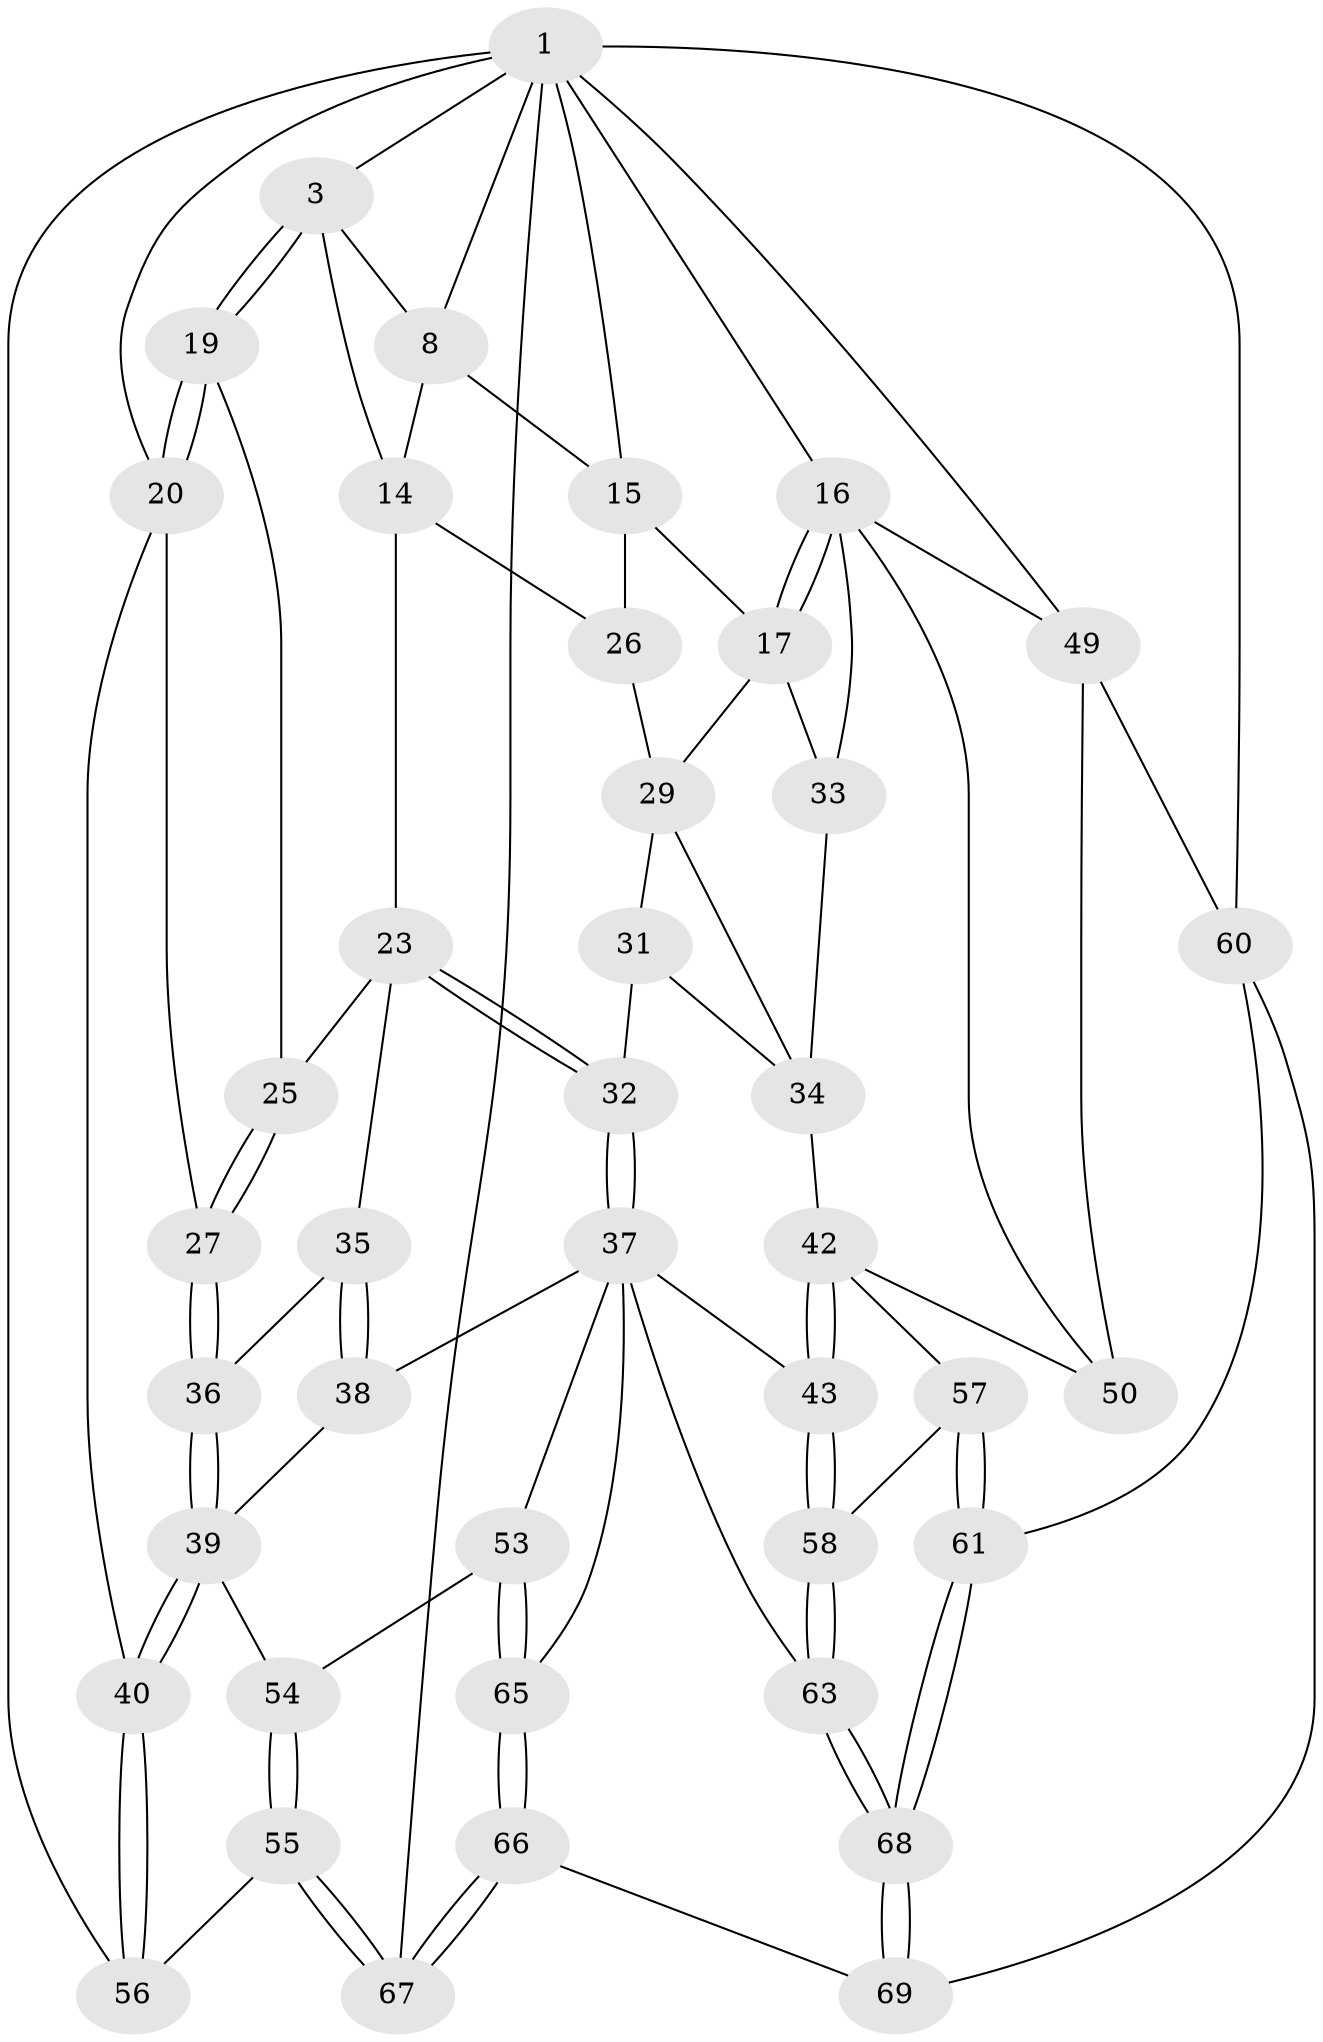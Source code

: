 // original degree distribution, {3: 0.02857142857142857, 4: 0.2, 5: 0.6, 6: 0.17142857142857143}
// Generated by graph-tools (version 1.1) at 2025/21/03/04/25 18:21:24]
// undirected, 42 vertices, 98 edges
graph export_dot {
graph [start="1"]
  node [color=gray90,style=filled];
  1 [pos="+0.4769256178133993+0",super="+2+6"];
  3 [pos="+0.25274095703436444+0.06504353795196349",super="+4"];
  8 [pos="+0.5458502200529164+0.06656841117839007",super="+13"];
  14 [pos="+0.4134187529975728+0.17274314600940868",super="+22"];
  15 [pos="+0.6679128608734427+0.1512965194807699",super="+18"];
  16 [pos="+1+0.28596018082026853",super="+46"];
  17 [pos="+0.9347803006584354+0.3439217648453861",super="+28"];
  19 [pos="+0.15075288559324693+0.2059707872231939"];
  20 [pos="+0.07709810662432456+0.2377838243831558",super="+21"];
  23 [pos="+0.4162304035577124+0.3063409101834621",super="+24"];
  25 [pos="+0.2580419295899782+0.2491729069010898"];
  26 [pos="+0.6309548920601532+0.256256506500674"];
  27 [pos="+0.1998480692636006+0.42057683359471415"];
  29 [pos="+0.6388129572876969+0.33404924084490706",super="+30"];
  31 [pos="+0.5554290973980555+0.45147935801991734"];
  32 [pos="+0.4899028968078518+0.4405461772551761"];
  33 [pos="+0.7786613030975564+0.5062369543077793"];
  34 [pos="+0.7626389922926249+0.5126765816111898",super="+41"];
  35 [pos="+0.26814832491455454+0.4355940143659427"];
  36 [pos="+0.20061827917235547+0.42176041229086486"];
  37 [pos="+0.4506249050354221+0.5648389016637185",super="+44"];
  38 [pos="+0.2917401404769178+0.5216340464522382"];
  39 [pos="+0.005175168634942299+0.588582645298398",super="+45"];
  40 [pos="+0+0.6039394373069857"];
  42 [pos="+0.625161389867723+0.6687381294039648",super="+51"];
  43 [pos="+0.5873015259399249+0.6917904647396427"];
  49 [pos="+1+0.8086315951844182",super="+59"];
  50 [pos="+0.8518352862675883+0.7331369098987233"];
  53 [pos="+0.3400600193442169+0.7874491031714227"];
  54 [pos="+0.3037281227552477+0.7773059938832974"];
  55 [pos="+0.1629876234351302+0.8620536855511377"];
  56 [pos="+0+0.6708195981813099"];
  57 [pos="+0.7301119891563693+0.8844913290427999"];
  58 [pos="+0.6518400376939305+0.8814596985674396"];
  60 [pos="+0.8217997307664505+0.9214127718084095",super="+70"];
  61 [pos="+0.8190190363739365+0.9206158352960331"];
  63 [pos="+0.6492762614133852+0.8845737537311039"];
  65 [pos="+0.4065267149386583+1"];
  66 [pos="+0.4061748288673819+1"];
  67 [pos="+0.005749969977063026+1"];
  68 [pos="+0.6498637523149535+1"];
  69 [pos="+0.6089268593472278+1"];
  1 -- 3;
  1 -- 67;
  1 -- 8;
  1 -- 15;
  1 -- 16;
  1 -- 49;
  1 -- 20;
  1 -- 56;
  1 -- 60;
  3 -- 19;
  3 -- 19;
  3 -- 8;
  3 -- 14;
  8 -- 14;
  8 -- 15;
  14 -- 26;
  14 -- 23;
  15 -- 17;
  15 -- 26;
  16 -- 17;
  16 -- 17;
  16 -- 33;
  16 -- 50;
  16 -- 49;
  17 -- 29;
  17 -- 33;
  19 -- 20;
  19 -- 20;
  19 -- 25;
  20 -- 27;
  20 -- 40;
  23 -- 32;
  23 -- 32;
  23 -- 25;
  23 -- 35;
  25 -- 27;
  25 -- 27;
  26 -- 29;
  27 -- 36;
  27 -- 36;
  29 -- 34;
  29 -- 31;
  31 -- 32;
  31 -- 34;
  32 -- 37;
  32 -- 37;
  33 -- 34;
  34 -- 42;
  35 -- 36;
  35 -- 38;
  35 -- 38;
  36 -- 39;
  36 -- 39;
  37 -- 38;
  37 -- 65;
  37 -- 53;
  37 -- 43;
  37 -- 63;
  38 -- 39;
  39 -- 40;
  39 -- 40;
  39 -- 54;
  40 -- 56;
  40 -- 56;
  42 -- 43;
  42 -- 43;
  42 -- 57;
  42 -- 50;
  43 -- 58;
  43 -- 58;
  49 -- 50;
  49 -- 60;
  53 -- 54;
  53 -- 65;
  53 -- 65;
  54 -- 55;
  54 -- 55;
  55 -- 56;
  55 -- 67;
  55 -- 67;
  57 -- 58;
  57 -- 61;
  57 -- 61;
  58 -- 63;
  58 -- 63;
  60 -- 61;
  60 -- 69;
  61 -- 68;
  61 -- 68;
  63 -- 68;
  63 -- 68;
  65 -- 66;
  65 -- 66;
  66 -- 67;
  66 -- 67;
  66 -- 69;
  68 -- 69;
  68 -- 69;
}
